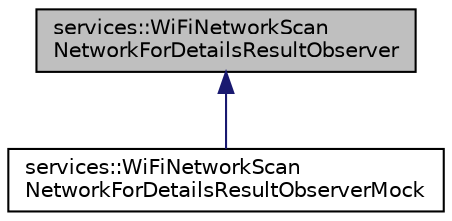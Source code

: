 digraph "services::WiFiNetworkScanNetworkForDetailsResultObserver"
{
 // INTERACTIVE_SVG=YES
  edge [fontname="Helvetica",fontsize="10",labelfontname="Helvetica",labelfontsize="10"];
  node [fontname="Helvetica",fontsize="10",shape=record];
  Node0 [label="services::WiFiNetworkScan\lNetworkForDetailsResultObserver",height=0.2,width=0.4,color="black", fillcolor="grey75", style="filled", fontcolor="black"];
  Node0 -> Node1 [dir="back",color="midnightblue",fontsize="10",style="solid",fontname="Helvetica"];
  Node1 [label="services::WiFiNetworkScan\lNetworkForDetailsResultObserverMock",height=0.2,width=0.4,color="black", fillcolor="white", style="filled",URL="$d8/d74/classservices_1_1_wi_fi_network_scan_network_for_details_result_observer_mock.html"];
}
